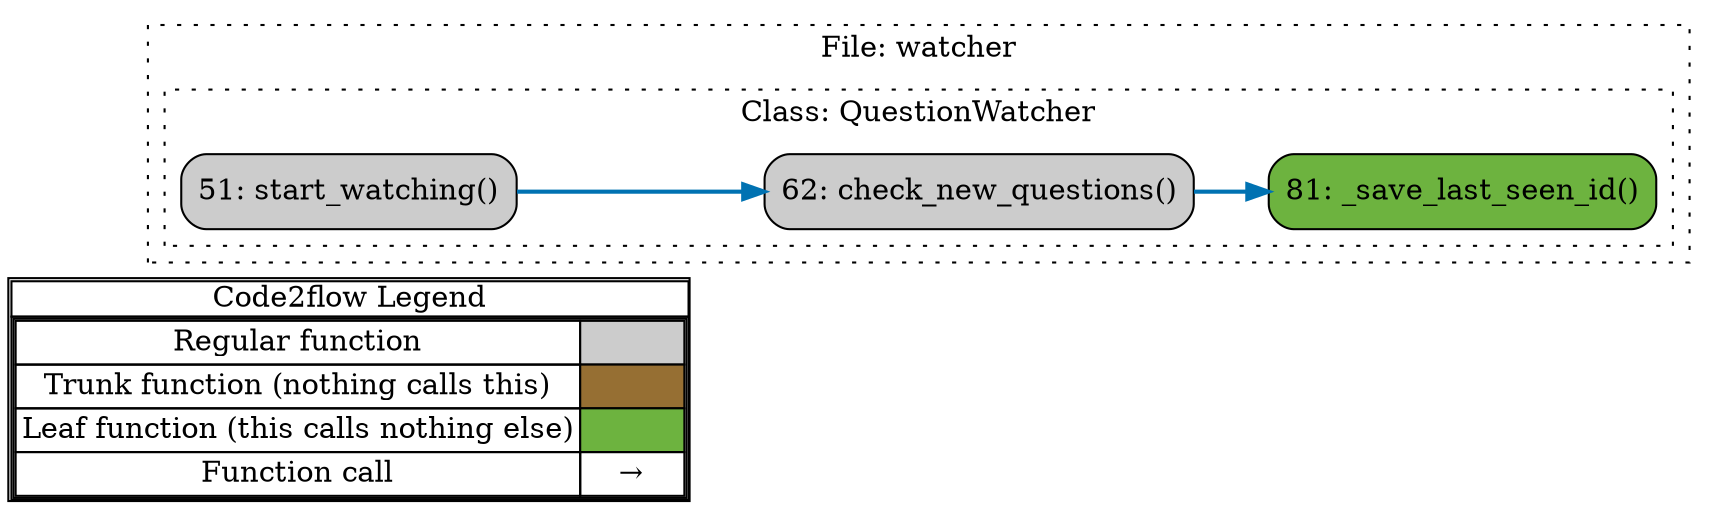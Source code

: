 digraph G {
concentrate=true;
splines="ortho";
rankdir="LR";
subgraph legend{
    rank = min;
    label = "legend";
    Legend [shape=none, margin=0, label = <
        <table cellspacing="0" cellpadding="0" border="1"><tr><td>Code2flow Legend</td></tr><tr><td>
        <table cellspacing="0">
        <tr><td>Regular function</td><td width="50px" bgcolor='#cccccc'></td></tr>
        <tr><td>Trunk function (nothing calls this)</td><td bgcolor='#966F33'></td></tr>
        <tr><td>Leaf function (this calls nothing else)</td><td bgcolor='#6db33f'></td></tr>
        <tr><td>Function call</td><td><font color='black'>&#8594;</font></td></tr>
        </table></td></tr></table>
        >];
}node_ac5dc15f [label="81: _save_last_seen_id()" name="watcher::QuestionWatcher._save_last_seen_id" shape="rect" style="rounded,filled" fillcolor="#6db33f" ];
node_2009efdd [label="62: check_new_questions()" name="watcher::QuestionWatcher.check_new_questions" shape="rect" style="rounded,filled" fillcolor="#cccccc" ];
node_617aab45 [label="51: start_watching()" name="watcher::QuestionWatcher.start_watching" shape="rect" style="rounded,filled" fillcolor="#cccccc" ];
node_2009efdd -> node_ac5dc15f [color="#0072B2" penwidth="2"];
node_617aab45 -> node_2009efdd [color="#0072B2" penwidth="2"];
subgraph cluster_b5df8dec {
    label="File: watcher";
    name="watcher";
    style="filled";
    graph[style=dotted];
    subgraph cluster_78c78f59 {
        node_617aab45 node_2009efdd node_ac5dc15f;
        label="Class: QuestionWatcher";
        name="QuestionWatcher";
        style="filled";
        graph[style=dotted];
    };
};
}
